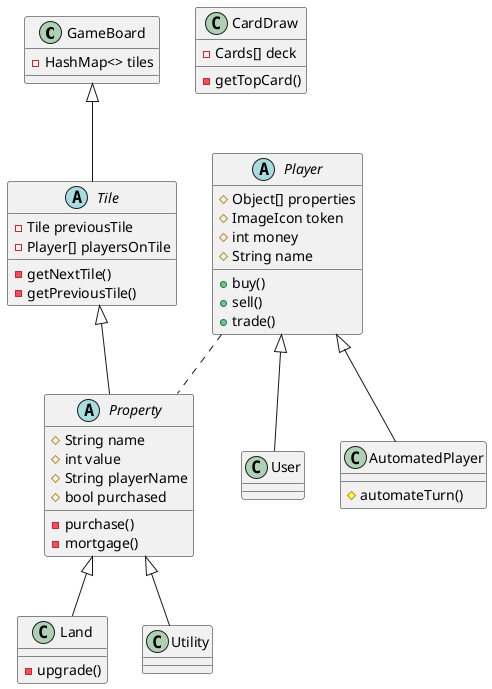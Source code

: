 @startuml
'https://plantuml.com/class-diagram

class GameBoard
abstract class Tile
abstract class Player
abstract class Property
class CardDraw
class User
class AutomatedPlayer
class Land
class Utility

Player <|-- User
Player <|-- AutomatedPlayer
Player .. Property
Property <|-- Land
Property <|-- Utility

GameBoard <|-- Tile
Tile <|-- Property

class GameBoard{
-HashMap<> tiles
}

abstract class Tile{
-Tile previousTile
-Player[] playersOnTile
-getNextTile()
-getPreviousTile()
}
class CardDraw{
-Cards[] deck
-getTopCard()
}
abstract class Player {
#Object[] properties
#ImageIcon token
#int money
#String name
+buy()
+sell()
+trade()
}

abstract class Property {
#String name
#int value
#String playerName
#bool purchased
-purchase()
-mortgage()
}

class User {
}

class AutomatedPlayer {
#automateTurn()
}

class Land{
-upgrade()
}

class Utility{
}
@enduml